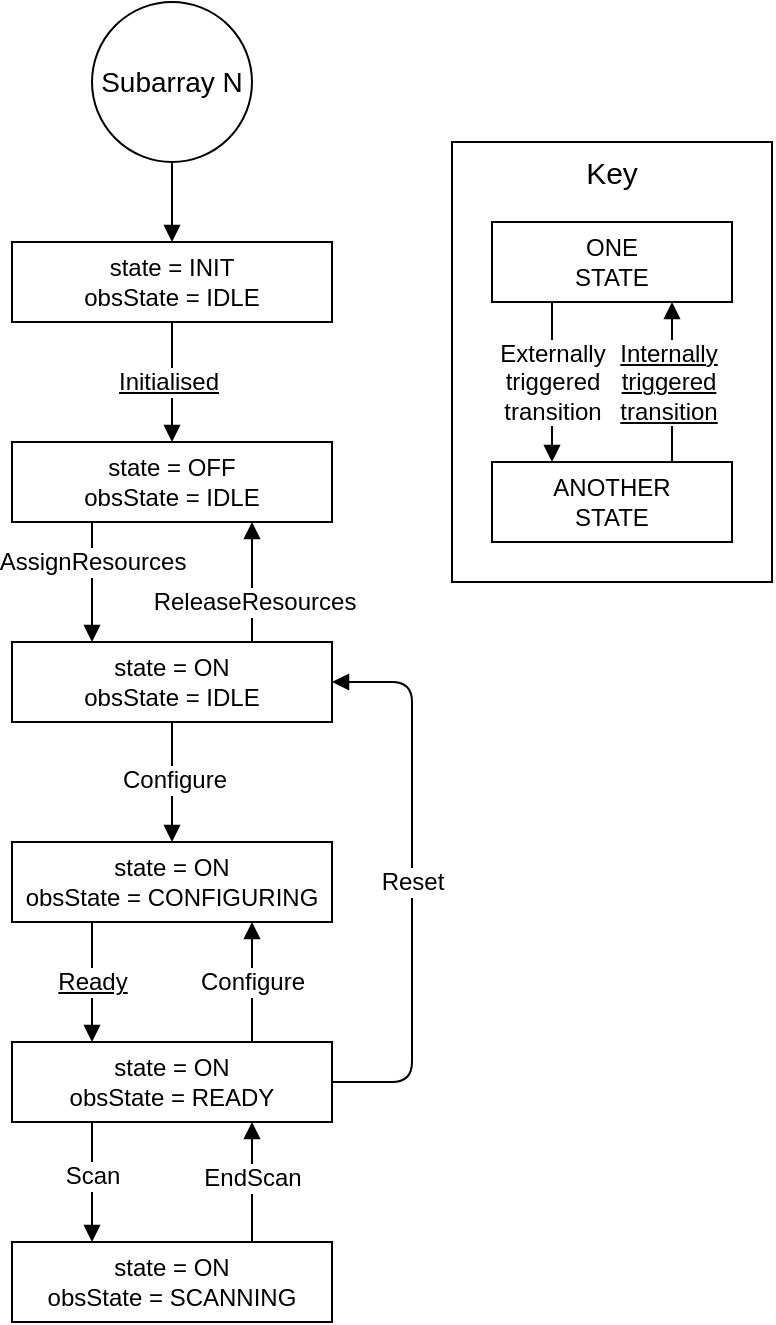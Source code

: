 <mxfile version="12.9.3" type="device"><diagram id="MRZmtHxMSyksXKZUMyJi" name="Page-1"><mxGraphModel dx="1506" dy="1217" grid="1" gridSize="10" guides="1" tooltips="1" connect="1" arrows="1" fold="1" page="0" pageScale="1" pageWidth="850" pageHeight="1100" math="0" shadow="0"><root><mxCell id="0"/><mxCell id="1" parent="0"/><mxCell id="cNW5IYhr0uN0DaE3Vqjl-9" style="edgeStyle=orthogonalEdgeStyle;rounded=0;orthogonalLoop=1;jettySize=auto;html=1;exitX=0.75;exitY=0;exitDx=0;exitDy=0;entryX=0.75;entryY=1;entryDx=0;entryDy=0;endArrow=block;endFill=1;" edge="1" parent="1" source="cNW5IYhr0uN0DaE3Vqjl-1" target="cNW5IYhr0uN0DaE3Vqjl-6"><mxGeometry relative="1" as="geometry"/></mxCell><mxCell id="cNW5IYhr0uN0DaE3Vqjl-11" value="ReleaseResources" style="text;html=1;align=center;verticalAlign=middle;resizable=0;points=[];labelBackgroundColor=#ffffff;" vertex="1" connectable="0" parent="cNW5IYhr0uN0DaE3Vqjl-9"><mxGeometry y="-1" relative="1" as="geometry"><mxPoint y="10" as="offset"/></mxGeometry></mxCell><mxCell id="cNW5IYhr0uN0DaE3Vqjl-15" style="edgeStyle=orthogonalEdgeStyle;rounded=0;orthogonalLoop=1;jettySize=auto;html=1;exitX=0.5;exitY=1;exitDx=0;exitDy=0;entryX=0.5;entryY=0;entryDx=0;entryDy=0;endArrow=block;endFill=1;" edge="1" parent="1" source="cNW5IYhr0uN0DaE3Vqjl-1" target="cNW5IYhr0uN0DaE3Vqjl-2"><mxGeometry relative="1" as="geometry"/></mxCell><mxCell id="cNW5IYhr0uN0DaE3Vqjl-16" value="Configure" style="text;html=1;align=center;verticalAlign=middle;resizable=0;points=[];labelBackgroundColor=#ffffff;" vertex="1" connectable="0" parent="cNW5IYhr0uN0DaE3Vqjl-15"><mxGeometry x="-0.033" y="1" relative="1" as="geometry"><mxPoint as="offset"/></mxGeometry></mxCell><mxCell id="cNW5IYhr0uN0DaE3Vqjl-1" value="&lt;font style=&quot;font-size: 12px&quot;&gt;state = ON&lt;br&gt;obsState = IDLE&lt;/font&gt;" style="rounded=0;whiteSpace=wrap;html=1;" vertex="1" parent="1"><mxGeometry x="-320" y="240" width="160" height="40" as="geometry"/></mxCell><mxCell id="cNW5IYhr0uN0DaE3Vqjl-17" value="&lt;font style=&quot;font-size: 12px&quot;&gt;&lt;u&gt;Ready&lt;/u&gt;&lt;/font&gt;" style="edgeStyle=orthogonalEdgeStyle;rounded=0;orthogonalLoop=1;jettySize=auto;html=1;exitX=0.25;exitY=1;exitDx=0;exitDy=0;entryX=0.25;entryY=0;entryDx=0;entryDy=0;endArrow=block;endFill=1;" edge="1" parent="1" source="cNW5IYhr0uN0DaE3Vqjl-2" target="cNW5IYhr0uN0DaE3Vqjl-7"><mxGeometry relative="1" as="geometry"/></mxCell><mxCell id="cNW5IYhr0uN0DaE3Vqjl-2" value="&lt;font style=&quot;font-size: 12px&quot;&gt;state = ON&lt;br&gt;obsState = CONFIGURING&lt;/font&gt;" style="rounded=0;whiteSpace=wrap;html=1;" vertex="1" parent="1"><mxGeometry x="-320" y="340" width="160" height="40" as="geometry"/></mxCell><mxCell id="cNW5IYhr0uN0DaE3Vqjl-20" style="edgeStyle=orthogonalEdgeStyle;rounded=0;orthogonalLoop=1;jettySize=auto;html=1;exitX=0.75;exitY=0;exitDx=0;exitDy=0;entryX=0.75;entryY=1;entryDx=0;entryDy=0;endArrow=block;endFill=1;" edge="1" parent="1" source="cNW5IYhr0uN0DaE3Vqjl-3" target="cNW5IYhr0uN0DaE3Vqjl-7"><mxGeometry relative="1" as="geometry"/></mxCell><mxCell id="cNW5IYhr0uN0DaE3Vqjl-22" value="EndScan" style="text;html=1;align=center;verticalAlign=middle;resizable=0;points=[];labelBackgroundColor=#ffffff;" vertex="1" connectable="0" parent="cNW5IYhr0uN0DaE3Vqjl-20"><mxGeometry x="0.067" relative="1" as="geometry"><mxPoint as="offset"/></mxGeometry></mxCell><mxCell id="cNW5IYhr0uN0DaE3Vqjl-3" value="&lt;font style=&quot;font-size: 12px&quot;&gt;state = ON&lt;br&gt;obsState = SCANNING&lt;/font&gt;" style="rounded=0;whiteSpace=wrap;html=1;" vertex="1" parent="1"><mxGeometry x="-320" y="540" width="160" height="40" as="geometry"/></mxCell><mxCell id="cNW5IYhr0uN0DaE3Vqjl-8" style="edgeStyle=orthogonalEdgeStyle;rounded=0;orthogonalLoop=1;jettySize=auto;html=1;exitX=0.25;exitY=1;exitDx=0;exitDy=0;entryX=0.25;entryY=0;entryDx=0;entryDy=0;endArrow=block;endFill=1;" edge="1" parent="1" source="cNW5IYhr0uN0DaE3Vqjl-6" target="cNW5IYhr0uN0DaE3Vqjl-1"><mxGeometry relative="1" as="geometry"/></mxCell><mxCell id="cNW5IYhr0uN0DaE3Vqjl-10" value="AssignResources" style="text;align=center;verticalAlign=middle;resizable=0;points=[];labelBackgroundColor=#ffffff;labelBorderColor=none;spacing=2;html=1;" vertex="1" connectable="0" parent="cNW5IYhr0uN0DaE3Vqjl-8"><mxGeometry x="-0.025" relative="1" as="geometry"><mxPoint y="-10" as="offset"/></mxGeometry></mxCell><mxCell id="cNW5IYhr0uN0DaE3Vqjl-6" value="&lt;font style=&quot;font-size: 12px&quot;&gt;state = OFF&lt;br&gt;obsState = IDLE&lt;/font&gt;" style="rounded=0;whiteSpace=wrap;html=1;" vertex="1" parent="1"><mxGeometry x="-320" y="140" width="160" height="40" as="geometry"/></mxCell><mxCell id="cNW5IYhr0uN0DaE3Vqjl-18" value="&lt;font style=&quot;font-size: 12px&quot;&gt;Configure&lt;/font&gt;" style="edgeStyle=orthogonalEdgeStyle;rounded=0;orthogonalLoop=1;jettySize=auto;html=1;exitX=0.75;exitY=0;exitDx=0;exitDy=0;entryX=0.75;entryY=1;entryDx=0;entryDy=0;endArrow=block;endFill=1;" edge="1" parent="1" source="cNW5IYhr0uN0DaE3Vqjl-7" target="cNW5IYhr0uN0DaE3Vqjl-2"><mxGeometry relative="1" as="geometry"/></mxCell><mxCell id="cNW5IYhr0uN0DaE3Vqjl-19" style="edgeStyle=orthogonalEdgeStyle;rounded=0;orthogonalLoop=1;jettySize=auto;html=1;exitX=0.25;exitY=1;exitDx=0;exitDy=0;entryX=0.25;entryY=0;entryDx=0;entryDy=0;endArrow=block;endFill=1;" edge="1" parent="1" source="cNW5IYhr0uN0DaE3Vqjl-7" target="cNW5IYhr0uN0DaE3Vqjl-3"><mxGeometry relative="1" as="geometry"/></mxCell><mxCell id="cNW5IYhr0uN0DaE3Vqjl-21" value="Scan" style="text;html=1;align=center;verticalAlign=middle;resizable=0;points=[];labelBackgroundColor=#ffffff;" vertex="1" connectable="0" parent="cNW5IYhr0uN0DaE3Vqjl-19"><mxGeometry x="-0.1" relative="1" as="geometry"><mxPoint as="offset"/></mxGeometry></mxCell><mxCell id="cNW5IYhr0uN0DaE3Vqjl-24" value="&lt;font style=&quot;font-size: 12px&quot;&gt;Reset&lt;/font&gt;" style="rounded=1;orthogonalLoop=1;jettySize=auto;html=1;exitX=1;exitY=0.5;exitDx=0;exitDy=0;entryX=1;entryY=0.5;entryDx=0;entryDy=0;endArrow=block;endFill=1;edgeStyle=orthogonalEdgeStyle;" edge="1" parent="1" source="cNW5IYhr0uN0DaE3Vqjl-7" target="cNW5IYhr0uN0DaE3Vqjl-1"><mxGeometry relative="1" as="geometry"><Array as="points"><mxPoint x="-120" y="460"/><mxPoint x="-120" y="260"/></Array></mxGeometry></mxCell><mxCell id="cNW5IYhr0uN0DaE3Vqjl-7" value="&lt;font style=&quot;font-size: 12px&quot;&gt;state = ON&lt;br&gt;obsState = READY&lt;/font&gt;" style="rounded=0;whiteSpace=wrap;html=1;" vertex="1" parent="1"><mxGeometry x="-320" y="440" width="160" height="40" as="geometry"/></mxCell><mxCell id="cNW5IYhr0uN0DaE3Vqjl-13" style="edgeStyle=orthogonalEdgeStyle;rounded=0;orthogonalLoop=1;jettySize=auto;html=1;exitX=0.5;exitY=1;exitDx=0;exitDy=0;entryX=0.5;entryY=0;entryDx=0;entryDy=0;endArrow=block;endFill=1;" edge="1" parent="1" source="cNW5IYhr0uN0DaE3Vqjl-12" target="cNW5IYhr0uN0DaE3Vqjl-6"><mxGeometry relative="1" as="geometry"/></mxCell><mxCell id="cNW5IYhr0uN0DaE3Vqjl-14" value="Initialised" style="text;html=1;align=center;verticalAlign=middle;resizable=0;points=[];labelBackgroundColor=#ffffff;fontStyle=4" vertex="1" connectable="0" parent="cNW5IYhr0uN0DaE3Vqjl-13"><mxGeometry x="-0.025" y="-2" relative="1" as="geometry"><mxPoint as="offset"/></mxGeometry></mxCell><mxCell id="cNW5IYhr0uN0DaE3Vqjl-12" value="&lt;font style=&quot;font-size: 12px&quot;&gt;state = INIT&lt;br&gt;obsState = IDLE&lt;/font&gt;" style="rounded=0;whiteSpace=wrap;html=1;" vertex="1" parent="1"><mxGeometry x="-320" y="40" width="160" height="40" as="geometry"/></mxCell><mxCell id="cNW5IYhr0uN0DaE3Vqjl-26" style="edgeStyle=orthogonalEdgeStyle;rounded=1;orthogonalLoop=1;jettySize=auto;html=1;exitX=0.5;exitY=1;exitDx=0;exitDy=0;entryX=0.5;entryY=0;entryDx=0;entryDy=0;endArrow=block;endFill=1;" edge="1" parent="1" source="cNW5IYhr0uN0DaE3Vqjl-25" target="cNW5IYhr0uN0DaE3Vqjl-12"><mxGeometry relative="1" as="geometry"/></mxCell><mxCell id="cNW5IYhr0uN0DaE3Vqjl-25" value="&lt;div style=&quot;&quot;&gt;Subarray N&lt;/div&gt;" style="ellipse;whiteSpace=wrap;html=1;aspect=fixed;shadow=0;strokeColor=#000000;strokeWidth=1;fillColor=#ffffff;gradientColor=none;fontFamily=Helvetica;fontSize=14;align=center;" vertex="1" parent="1"><mxGeometry x="-280" y="-80" width="80" height="80" as="geometry"/></mxCell><mxCell id="cNW5IYhr0uN0DaE3Vqjl-27" value="" style="group" vertex="1" connectable="0" parent="1"><mxGeometry x="-100" y="-10" width="160" height="220" as="geometry"/></mxCell><mxCell id="SXykU2EW5vL6NDGBn0Vi-21" value="&lt;font style=&quot;font-size: 15px&quot;&gt;Key&lt;/font&gt;" style="rounded=0;whiteSpace=wrap;html=1;fillColor=#ffffff;align=center;verticalAlign=top;" parent="cNW5IYhr0uN0DaE3Vqjl-27" vertex="1"><mxGeometry width="160" height="220" as="geometry"/></mxCell><mxCell id="SXykU2EW5vL6NDGBn0Vi-22" value="ONE&lt;br&gt;STATE" style="rounded=0;whiteSpace=wrap;html=1;fillColor=#ffffff;align=center;" parent="cNW5IYhr0uN0DaE3Vqjl-27" vertex="1"><mxGeometry x="20" y="40" width="120" height="40" as="geometry"/></mxCell><mxCell id="SXykU2EW5vL6NDGBn0Vi-25" style="edgeStyle=orthogonalEdgeStyle;rounded=1;orthogonalLoop=1;jettySize=auto;html=1;exitX=0.75;exitY=0;exitDx=0;exitDy=0;entryX=0.75;entryY=1;entryDx=0;entryDy=0;endArrow=block;endFill=1;" parent="cNW5IYhr0uN0DaE3Vqjl-27" source="SXykU2EW5vL6NDGBn0Vi-23" target="SXykU2EW5vL6NDGBn0Vi-22" edge="1"><mxGeometry relative="1" as="geometry"/></mxCell><mxCell id="SXykU2EW5vL6NDGBn0Vi-26" value="&lt;u&gt;Internally&lt;br&gt;triggered&lt;br&gt;transition&lt;/u&gt;" style="text;html=1;align=center;verticalAlign=middle;resizable=0;points=[];;labelBackgroundColor=#ffffff;" parent="SXykU2EW5vL6NDGBn0Vi-25" vertex="1" connectable="0"><mxGeometry x="0.031" y="2" relative="1" as="geometry"><mxPoint y="1" as="offset"/></mxGeometry></mxCell><mxCell id="SXykU2EW5vL6NDGBn0Vi-23" value="ANOTHER&lt;br&gt;STATE" style="rounded=0;whiteSpace=wrap;html=1;fillColor=#ffffff;align=center;" parent="cNW5IYhr0uN0DaE3Vqjl-27" vertex="1"><mxGeometry x="20" y="160" width="120" height="40" as="geometry"/></mxCell><mxCell id="SXykU2EW5vL6NDGBn0Vi-24" value="&lt;font style=&quot;font-size: 12px&quot;&gt;Externally&lt;br&gt;triggered&lt;br&gt;transition&lt;/font&gt;" style="edgeStyle=orthogonalEdgeStyle;rounded=1;orthogonalLoop=1;jettySize=auto;html=1;entryX=0.25;entryY=0;entryDx=0;entryDy=0;exitX=0.25;exitY=1;exitDx=0;exitDy=0;endArrow=block;endFill=1;" parent="cNW5IYhr0uN0DaE3Vqjl-27" source="SXykU2EW5vL6NDGBn0Vi-22" target="SXykU2EW5vL6NDGBn0Vi-23" edge="1"><mxGeometry relative="1" as="geometry"><mxPoint x="50" y="80" as="sourcePoint"/><mxPoint x="50" y="200" as="targetPoint"/></mxGeometry></mxCell><mxCell id="SXykU2EW5vL6NDGBn0Vi-27" style="edgeStyle=orthogonalEdgeStyle;rounded=1;orthogonalLoop=1;jettySize=auto;html=1;exitX=0.5;exitY=1;exitDx=0;exitDy=0;" parent="cNW5IYhr0uN0DaE3Vqjl-27" source="SXykU2EW5vL6NDGBn0Vi-21" target="SXykU2EW5vL6NDGBn0Vi-21" edge="1"><mxGeometry relative="1" as="geometry"/></mxCell></root></mxGraphModel></diagram></mxfile>